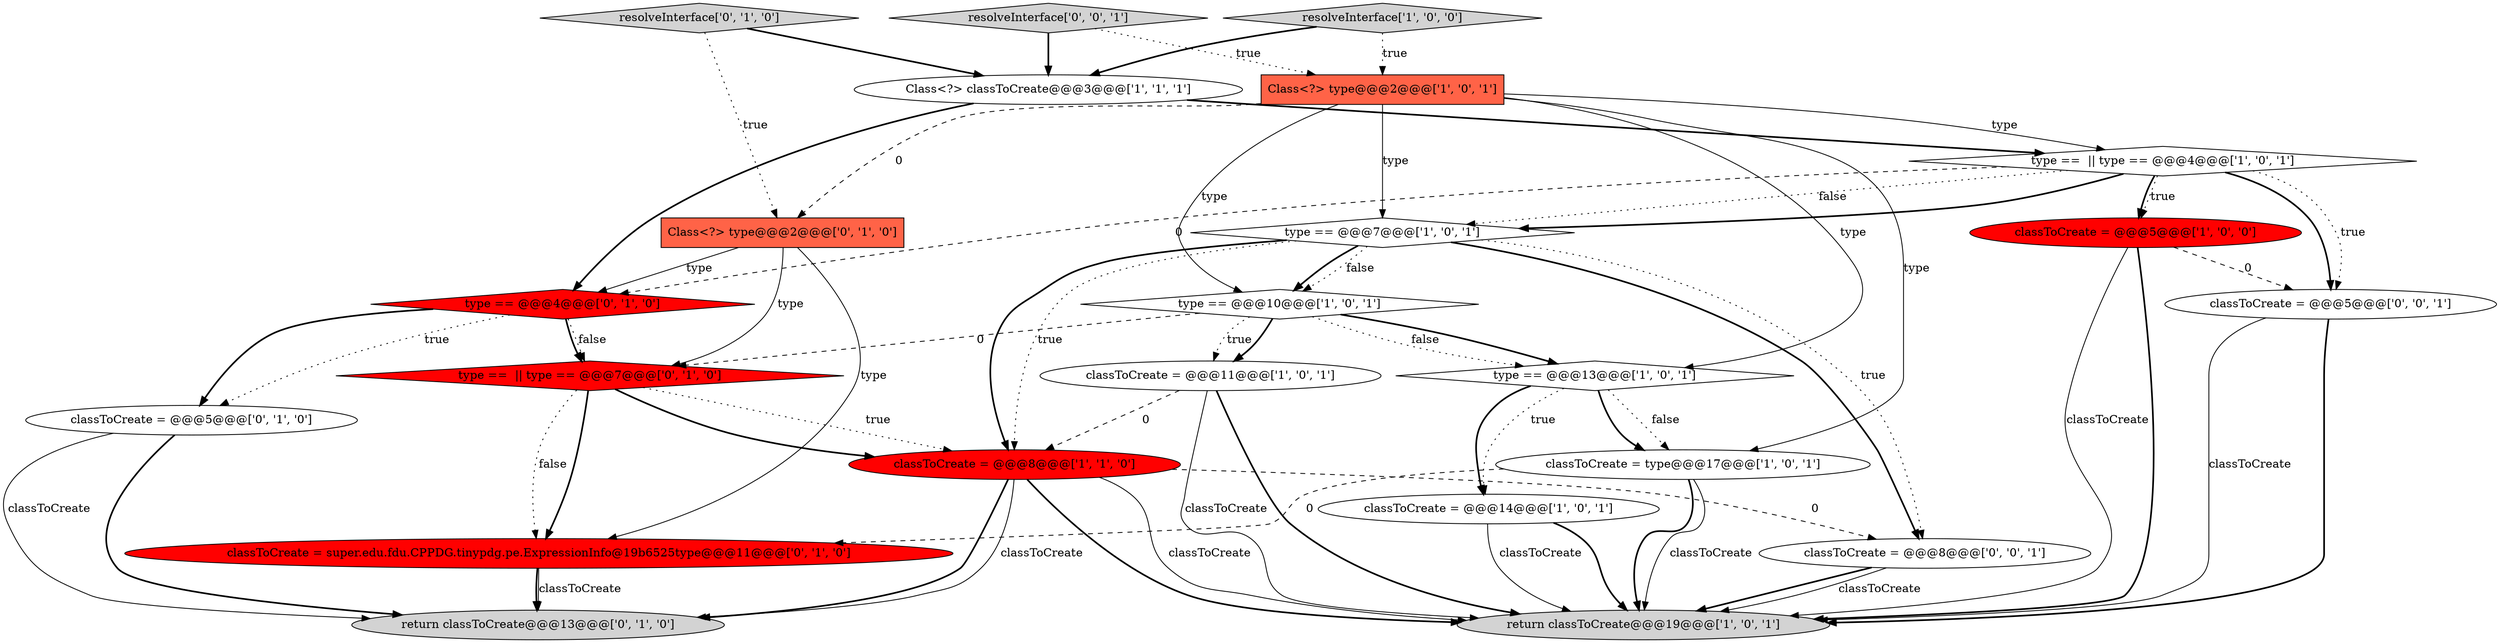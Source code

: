 digraph {
0 [style = filled, label = "classToCreate = @@@5@@@['1', '0', '0']", fillcolor = red, shape = ellipse image = "AAA1AAABBB1BBB"];
16 [style = filled, label = "Class<?> type@@@2@@@['0', '1', '0']", fillcolor = tomato, shape = box image = "AAA1AAABBB2BBB"];
7 [style = filled, label = "return classToCreate@@@19@@@['1', '0', '1']", fillcolor = lightgray, shape = ellipse image = "AAA0AAABBB1BBB"];
1 [style = filled, label = "resolveInterface['1', '0', '0']", fillcolor = lightgray, shape = diamond image = "AAA0AAABBB1BBB"];
22 [style = filled, label = "classToCreate = @@@8@@@['0', '0', '1']", fillcolor = white, shape = ellipse image = "AAA0AAABBB3BBB"];
17 [style = filled, label = "classToCreate = @@@5@@@['0', '1', '0']", fillcolor = white, shape = ellipse image = "AAA0AAABBB2BBB"];
20 [style = filled, label = "resolveInterface['0', '0', '1']", fillcolor = lightgray, shape = diamond image = "AAA0AAABBB3BBB"];
14 [style = filled, label = "type == @@@4@@@['0', '1', '0']", fillcolor = red, shape = diamond image = "AAA1AAABBB2BBB"];
3 [style = filled, label = "type == @@@7@@@['1', '0', '1']", fillcolor = white, shape = diamond image = "AAA0AAABBB1BBB"];
8 [style = filled, label = "type == @@@10@@@['1', '0', '1']", fillcolor = white, shape = diamond image = "AAA0AAABBB1BBB"];
2 [style = filled, label = "classToCreate = type@@@17@@@['1', '0', '1']", fillcolor = white, shape = ellipse image = "AAA0AAABBB1BBB"];
19 [style = filled, label = "return classToCreate@@@13@@@['0', '1', '0']", fillcolor = lightgray, shape = ellipse image = "AAA0AAABBB2BBB"];
4 [style = filled, label = "classToCreate = @@@8@@@['1', '1', '0']", fillcolor = red, shape = ellipse image = "AAA1AAABBB1BBB"];
18 [style = filled, label = "classToCreate = super.edu.fdu.CPPDG.tinypdg.pe.ExpressionInfo@19b6525type@@@11@@@['0', '1', '0']", fillcolor = red, shape = ellipse image = "AAA1AAABBB2BBB"];
21 [style = filled, label = "classToCreate = @@@5@@@['0', '0', '1']", fillcolor = white, shape = ellipse image = "AAA0AAABBB3BBB"];
13 [style = filled, label = "resolveInterface['0', '1', '0']", fillcolor = lightgray, shape = diamond image = "AAA0AAABBB2BBB"];
9 [style = filled, label = "Class<?> type@@@2@@@['1', '0', '1']", fillcolor = tomato, shape = box image = "AAA0AAABBB1BBB"];
10 [style = filled, label = "type == @@@13@@@['1', '0', '1']", fillcolor = white, shape = diamond image = "AAA0AAABBB1BBB"];
11 [style = filled, label = "Class<?> classToCreate@@@3@@@['1', '1', '1']", fillcolor = white, shape = ellipse image = "AAA0AAABBB1BBB"];
6 [style = filled, label = "classToCreate = @@@14@@@['1', '0', '1']", fillcolor = white, shape = ellipse image = "AAA0AAABBB1BBB"];
15 [style = filled, label = "type ==  || type == @@@7@@@['0', '1', '0']", fillcolor = red, shape = diamond image = "AAA1AAABBB2BBB"];
5 [style = filled, label = "type ==  || type == @@@4@@@['1', '0', '1']", fillcolor = white, shape = diamond image = "AAA0AAABBB1BBB"];
12 [style = filled, label = "classToCreate = @@@11@@@['1', '0', '1']", fillcolor = white, shape = ellipse image = "AAA0AAABBB1BBB"];
5->3 [style = bold, label=""];
8->10 [style = bold, label=""];
13->16 [style = dotted, label="true"];
10->6 [style = dotted, label="true"];
9->16 [style = dashed, label="0"];
9->8 [style = solid, label="type"];
9->3 [style = solid, label="type"];
5->14 [style = dashed, label="0"];
20->9 [style = dotted, label="true"];
11->14 [style = bold, label=""];
8->15 [style = dashed, label="0"];
4->19 [style = bold, label=""];
9->2 [style = solid, label="type"];
18->19 [style = bold, label=""];
3->4 [style = dotted, label="true"];
10->2 [style = dotted, label="false"];
16->18 [style = solid, label="type"];
6->7 [style = solid, label="classToCreate"];
14->17 [style = bold, label=""];
12->7 [style = solid, label="classToCreate"];
5->0 [style = dotted, label="true"];
4->22 [style = dashed, label="0"];
20->11 [style = bold, label=""];
17->19 [style = solid, label="classToCreate"];
8->10 [style = dotted, label="false"];
9->5 [style = solid, label="type"];
4->7 [style = solid, label="classToCreate"];
3->4 [style = bold, label=""];
10->6 [style = bold, label=""];
17->19 [style = bold, label=""];
12->7 [style = bold, label=""];
4->7 [style = bold, label=""];
15->18 [style = bold, label=""];
13->11 [style = bold, label=""];
1->11 [style = bold, label=""];
22->7 [style = bold, label=""];
0->7 [style = bold, label=""];
15->4 [style = dotted, label="true"];
5->21 [style = bold, label=""];
22->7 [style = solid, label="classToCreate"];
14->17 [style = dotted, label="true"];
11->5 [style = bold, label=""];
12->4 [style = dashed, label="0"];
8->12 [style = dotted, label="true"];
16->14 [style = solid, label="type"];
5->0 [style = bold, label=""];
16->15 [style = solid, label="type"];
0->21 [style = dashed, label="0"];
3->8 [style = bold, label=""];
1->9 [style = dotted, label="true"];
3->22 [style = bold, label=""];
3->22 [style = dotted, label="true"];
15->4 [style = bold, label=""];
5->3 [style = dotted, label="false"];
2->18 [style = dashed, label="0"];
21->7 [style = bold, label=""];
15->18 [style = dotted, label="false"];
5->21 [style = dotted, label="true"];
4->19 [style = solid, label="classToCreate"];
10->2 [style = bold, label=""];
14->15 [style = bold, label=""];
2->7 [style = bold, label=""];
6->7 [style = bold, label=""];
2->7 [style = solid, label="classToCreate"];
3->8 [style = dotted, label="false"];
18->19 [style = solid, label="classToCreate"];
8->12 [style = bold, label=""];
21->7 [style = solid, label="classToCreate"];
14->15 [style = dotted, label="false"];
0->7 [style = solid, label="classToCreate"];
9->10 [style = solid, label="type"];
}
